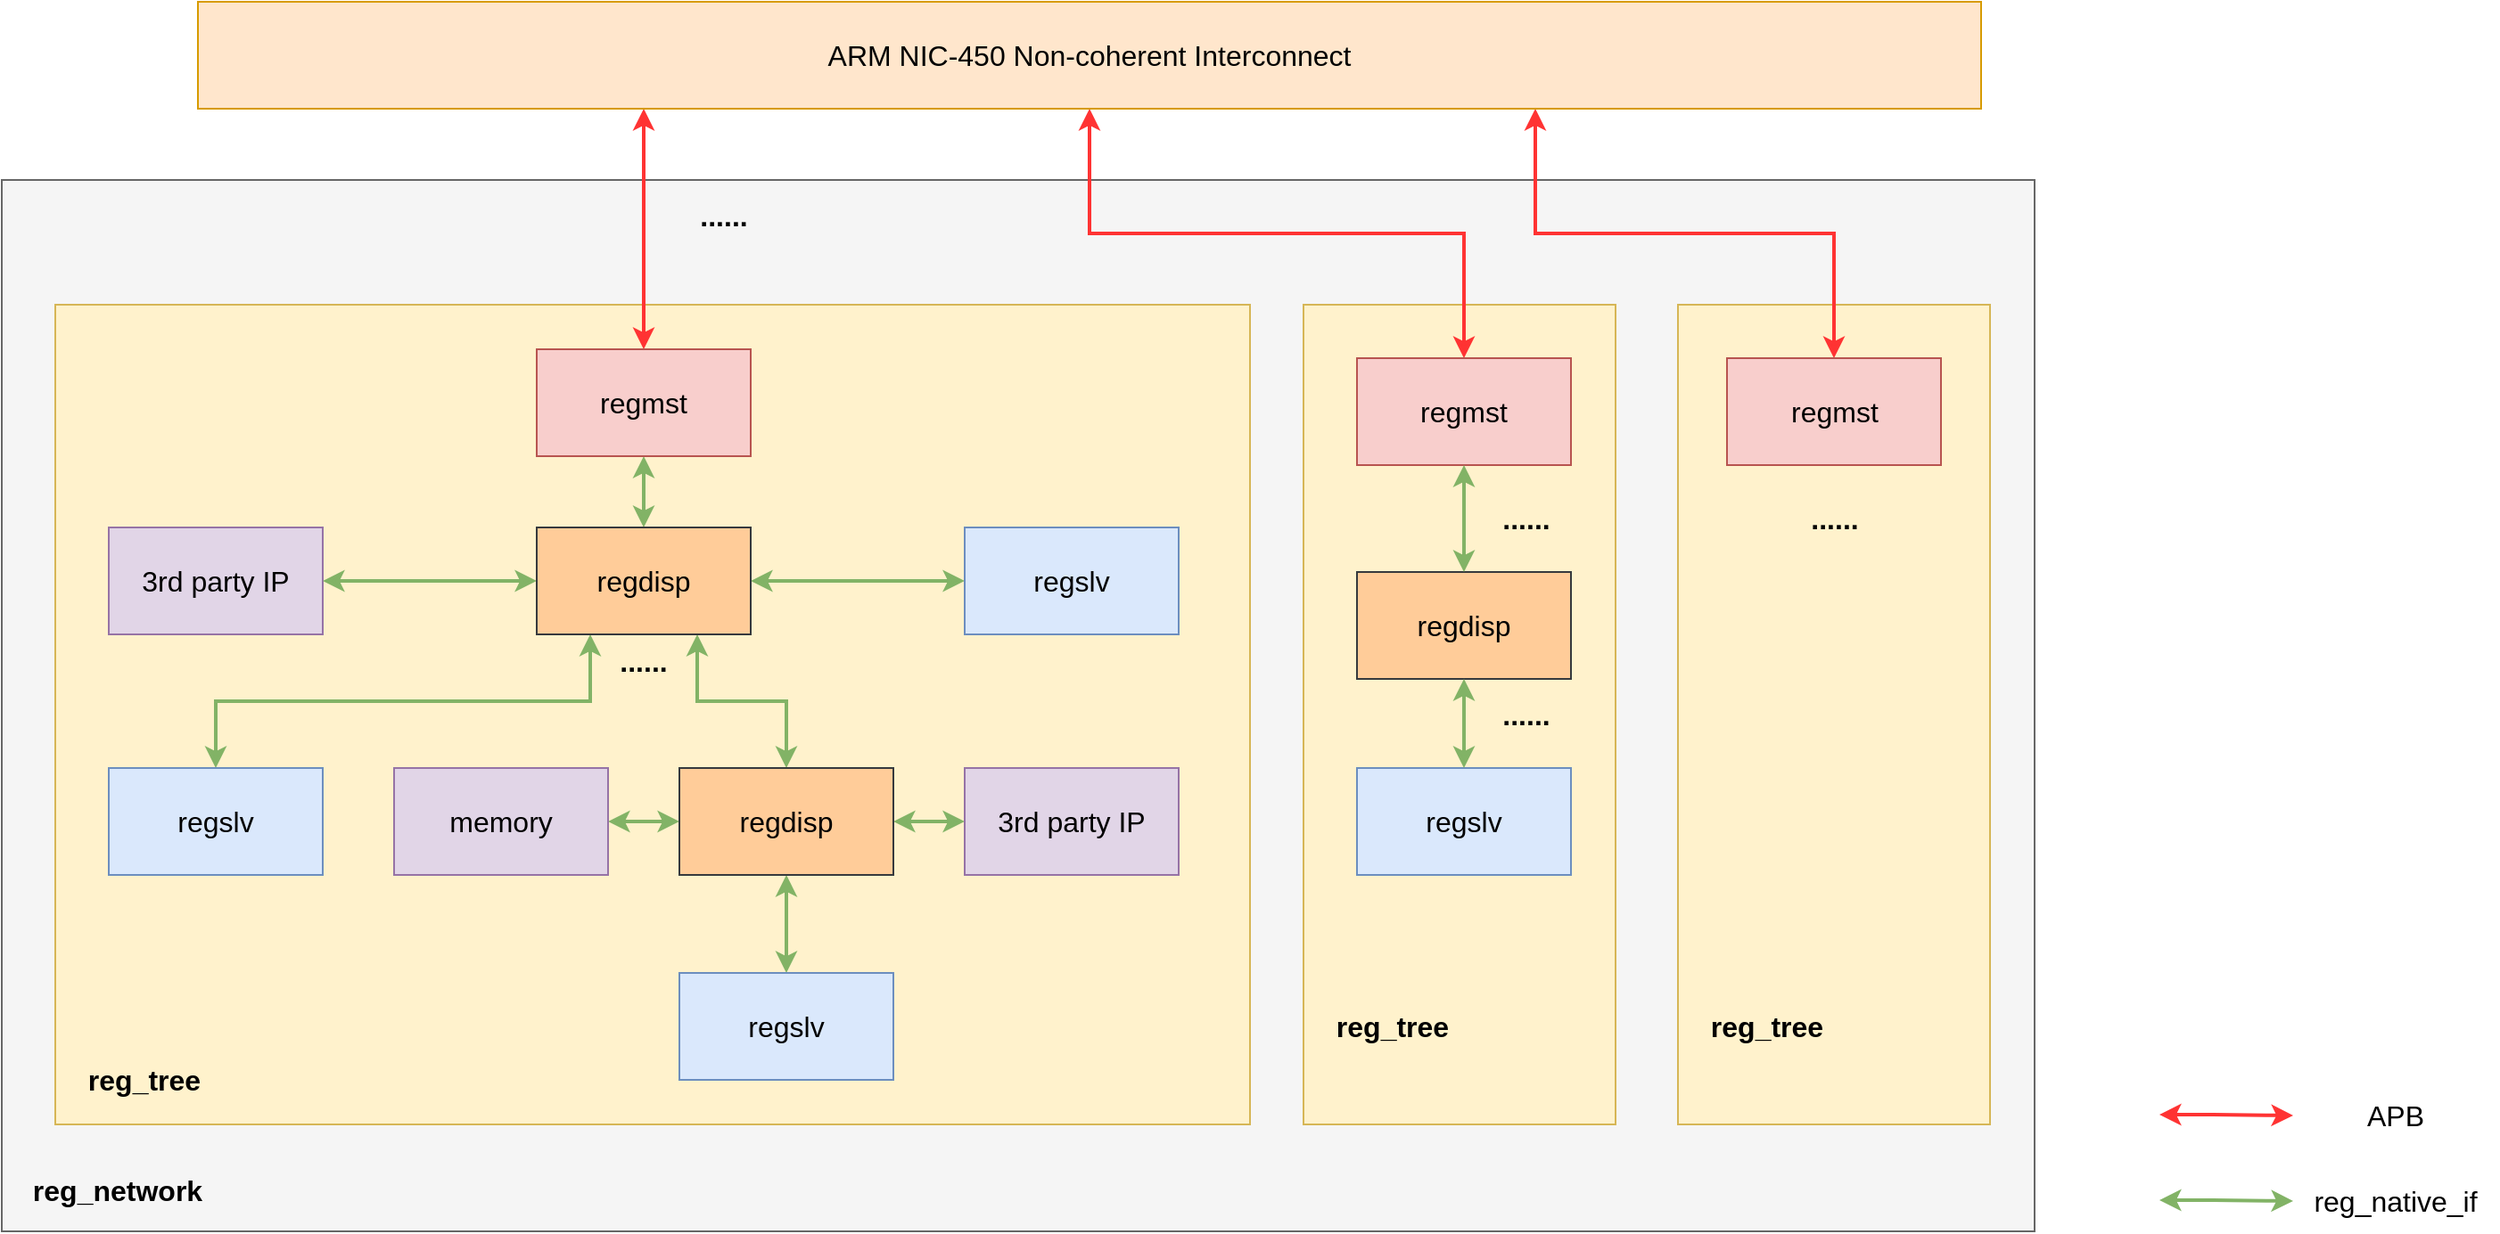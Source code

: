 <mxfile>
    <diagram id="1t-_wO7JJA0Vt9ppAdN1" name="第 1 页">
        <mxGraphModel dx="770" dy="575" grid="1" gridSize="10" guides="1" tooltips="1" connect="1" arrows="1" fold="1" page="1" pageScale="1" pageWidth="2336" pageHeight="1654" math="0" shadow="0">
            <root>
                <mxCell id="0"/>
                <mxCell id="1" parent="0"/>
                <mxCell id="54" value="" style="rounded=0;whiteSpace=wrap;html=1;fontSize=16;fillColor=#f5f5f5;fontColor=#333333;strokeColor=#666666;" parent="1" vertex="1">
                    <mxGeometry x="490" y="260" width="1140" height="590" as="geometry"/>
                </mxCell>
                <mxCell id="64" value="" style="group;fillColor=#fff2cc;strokeColor=#d6b656;container=0;" parent="1" vertex="1" connectable="0">
                    <mxGeometry x="1220" y="330" width="175" height="460" as="geometry"/>
                </mxCell>
                <mxCell id="47" value="" style="rounded=0;whiteSpace=wrap;html=1;fontSize=16;fillColor=#fff2cc;strokeColor=#d6b656;" parent="1" vertex="1">
                    <mxGeometry x="1430" y="330" width="175" height="460" as="geometry"/>
                </mxCell>
                <mxCell id="41" value="" style="rounded=0;whiteSpace=wrap;html=1;fontSize=16;fillColor=#fff2cc;strokeColor=#d6b656;" parent="1" vertex="1">
                    <mxGeometry x="520" y="330" width="670" height="460" as="geometry"/>
                </mxCell>
                <mxCell id="3" style="edgeStyle=orthogonalEdgeStyle;html=1;exitX=0.25;exitY=1;exitDx=0;exitDy=0;rounded=0;entryX=0.5;entryY=0;entryDx=0;entryDy=0;strokeWidth=2;strokeColor=#FF3333;fontStyle=0;fontSize=16;startArrow=classic;startFill=1;" parent="1" source="2" target="4" edge="1">
                    <mxGeometry relative="1" as="geometry">
                        <mxPoint x="770" y="340" as="targetPoint"/>
                    </mxGeometry>
                </mxCell>
                <mxCell id="26" style="edgeStyle=orthogonalEdgeStyle;rounded=0;html=1;exitX=0.5;exitY=1;exitDx=0;exitDy=0;entryX=0.5;entryY=0;entryDx=0;entryDy=0;fontSize=16;startArrow=classic;startFill=1;strokeColor=#FF3333;strokeWidth=2;" parent="1" source="2" target="5" edge="1">
                    <mxGeometry relative="1" as="geometry"/>
                </mxCell>
                <mxCell id="27" style="edgeStyle=orthogonalEdgeStyle;rounded=0;html=1;exitX=0.75;exitY=1;exitDx=0;exitDy=0;entryX=0.5;entryY=0;entryDx=0;entryDy=0;fontSize=16;startArrow=classic;startFill=1;strokeColor=#FF3333;strokeWidth=2;" parent="1" source="2" target="7" edge="1">
                    <mxGeometry relative="1" as="geometry"/>
                </mxCell>
                <mxCell id="2" value="&lt;span style=&quot;font-size: 16px&quot;&gt;ARM NIC-450 Non-coherent Interconnect&lt;/span&gt;" style="rounded=0;whiteSpace=wrap;html=1;fillColor=#ffe6cc;strokeColor=#d79b00;fontStyle=0;fontSize=16;" parent="1" vertex="1">
                    <mxGeometry x="600" y="160" width="1000" height="60" as="geometry"/>
                </mxCell>
                <mxCell id="69" style="edgeStyle=orthogonalEdgeStyle;rounded=0;html=1;exitX=0.5;exitY=1;exitDx=0;exitDy=0;startArrow=classic;startFill=1;strokeWidth=2;fillColor=#d5e8d4;strokeColor=#82b366;entryX=0.5;entryY=0;entryDx=0;entryDy=0;" parent="1" source="4" target="11" edge="1">
                    <mxGeometry relative="1" as="geometry">
                        <mxPoint x="850" y="445" as="targetPoint"/>
                    </mxGeometry>
                </mxCell>
                <mxCell id="4" value="regmst" style="rounded=0;whiteSpace=wrap;html=1;fillColor=#f8cecc;strokeColor=#b85450;fontStyle=0;fontSize=16;" parent="1" vertex="1">
                    <mxGeometry x="790" y="355" width="120" height="60" as="geometry"/>
                </mxCell>
                <mxCell id="7" value="regmst" style="rounded=0;whiteSpace=wrap;html=1;fillColor=#f8cecc;strokeColor=#b85450;fontStyle=0;fontSize=16;" parent="1" vertex="1">
                    <mxGeometry x="1457.5" y="360" width="120" height="60" as="geometry"/>
                </mxCell>
                <mxCell id="9" value="3rd party IP" style="rounded=0;whiteSpace=wrap;html=1;fontStyle=0;fontSize=16;fillColor=#e1d5e7;strokeColor=#9673a6;" parent="1" vertex="1">
                    <mxGeometry x="550" y="455" width="120" height="60" as="geometry"/>
                </mxCell>
                <mxCell id="31" style="edgeStyle=orthogonalEdgeStyle;rounded=0;html=1;exitX=0.25;exitY=1;exitDx=0;exitDy=0;fontSize=16;startArrow=classic;startFill=1;strokeColor=#82b366;strokeWidth=2;entryX=0.5;entryY=0;entryDx=0;entryDy=0;fillColor=#d5e8d4;" parent="1" source="11" target="20" edge="1">
                    <mxGeometry relative="1" as="geometry"/>
                </mxCell>
                <mxCell id="32" style="edgeStyle=orthogonalEdgeStyle;rounded=0;html=1;exitX=0.75;exitY=1;exitDx=0;exitDy=0;entryX=0.5;entryY=0;entryDx=0;entryDy=0;fontSize=16;startArrow=classic;startFill=1;strokeColor=#82b366;strokeWidth=2;fillColor=#d5e8d4;" parent="1" source="11" target="23" edge="1">
                    <mxGeometry relative="1" as="geometry"/>
                </mxCell>
                <mxCell id="72" style="edgeStyle=orthogonalEdgeStyle;rounded=0;html=1;exitX=1;exitY=0.5;exitDx=0;exitDy=0;fontSize=16;startArrow=classic;startFill=1;strokeWidth=2;fillColor=#d5e8d4;strokeColor=#82b366;" parent="1" source="11" target="71" edge="1">
                    <mxGeometry relative="1" as="geometry"/>
                </mxCell>
                <mxCell id="73" style="edgeStyle=orthogonalEdgeStyle;rounded=0;html=1;exitX=0;exitY=0.5;exitDx=0;exitDy=0;entryX=1;entryY=0.5;entryDx=0;entryDy=0;fontSize=16;startArrow=classic;startFill=1;strokeWidth=2;fillColor=#d5e8d4;strokeColor=#82b366;" parent="1" source="11" target="9" edge="1">
                    <mxGeometry relative="1" as="geometry"/>
                </mxCell>
                <mxCell id="11" value="regdisp" style="rounded=0;whiteSpace=wrap;html=1;fillColor=#ffcc99;strokeColor=#36393d;fontStyle=0;fontSize=16;" parent="1" vertex="1">
                    <mxGeometry x="790" y="455" width="120" height="60" as="geometry"/>
                </mxCell>
                <mxCell id="15" value="&lt;font style=&quot;font-size: 16px;&quot;&gt;&lt;span style=&quot;font-size: 16px;&quot;&gt;......&lt;/span&gt;&lt;/font&gt;" style="text;html=1;strokeColor=none;fillColor=none;align=center;verticalAlign=middle;whiteSpace=wrap;rounded=0;fontStyle=1;fontSize=16;" parent="1" vertex="1">
                    <mxGeometry x="825" y="520" width="50" height="20" as="geometry"/>
                </mxCell>
                <mxCell id="16" value="&lt;font style=&quot;font-size: 16px;&quot;&gt;&lt;span style=&quot;font-size: 16px;&quot;&gt;......&lt;/span&gt;&lt;/font&gt;" style="text;html=1;strokeColor=none;fillColor=none;align=center;verticalAlign=middle;whiteSpace=wrap;rounded=0;fontStyle=1;fontSize=16;" parent="1" vertex="1">
                    <mxGeometry x="870" y="270" width="50" height="20" as="geometry"/>
                </mxCell>
                <mxCell id="20" value="regslv" style="rounded=0;whiteSpace=wrap;html=1;fillColor=#dae8fc;strokeColor=#6c8ebf;fontStyle=0;fontSize=16;" parent="1" vertex="1">
                    <mxGeometry x="550" y="590" width="120" height="60" as="geometry"/>
                </mxCell>
                <mxCell id="67" style="edgeStyle=orthogonalEdgeStyle;rounded=0;html=1;startArrow=classic;startFill=1;strokeWidth=2;fillColor=#d5e8d4;strokeColor=#82b366;" parent="1" source="23" target="66" edge="1">
                    <mxGeometry relative="1" as="geometry"/>
                </mxCell>
                <mxCell id="76" style="edgeStyle=none;html=1;fillColor=#d5e8d4;strokeColor=#82b366;strokeWidth=2;startArrow=classic;startFill=1;" parent="1" source="23" target="75" edge="1">
                    <mxGeometry relative="1" as="geometry"/>
                </mxCell>
                <mxCell id="79" style="edgeStyle=none;html=1;exitX=1;exitY=0.5;exitDx=0;exitDy=0;entryX=0;entryY=0.5;entryDx=0;entryDy=0;startArrow=classic;startFill=1;strokeWidth=2;fillColor=#d5e8d4;strokeColor=#82b366;" parent="1" source="23" target="80" edge="1">
                    <mxGeometry relative="1" as="geometry">
                        <mxPoint x="1030" y="620" as="targetPoint"/>
                    </mxGeometry>
                </mxCell>
                <mxCell id="23" value="regdisp" style="rounded=0;whiteSpace=wrap;html=1;fillColor=#ffcc99;strokeColor=#36393d;fontStyle=0;fontSize=16;" parent="1" vertex="1">
                    <mxGeometry x="870" y="590" width="120" height="60" as="geometry"/>
                </mxCell>
                <mxCell id="34" value="&lt;font style=&quot;font-size: 16px;&quot;&gt;&lt;span style=&quot;font-size: 16px;&quot;&gt;......&lt;/span&gt;&lt;/font&gt;" style="text;html=1;strokeColor=none;fillColor=none;align=center;verticalAlign=middle;whiteSpace=wrap;rounded=0;fontStyle=1;fontSize=16;" parent="1" vertex="1">
                    <mxGeometry x="1492.5" y="440" width="50" height="20" as="geometry"/>
                </mxCell>
                <mxCell id="38" value="" style="group;fontSize=16;" parent="1" vertex="1" connectable="0">
                    <mxGeometry x="1730" y="770" width="160" height="30" as="geometry"/>
                </mxCell>
                <mxCell id="39" style="edgeStyle=orthogonalEdgeStyle;html=1;rounded=0;strokeWidth=2;strokeColor=#FF3333;fontStyle=0;fontSize=16;startArrow=classic;startFill=1;fillColor=#d5e8d4;" parent="38" edge="1">
                    <mxGeometry relative="1" as="geometry">
                        <mxPoint x="45" y="15" as="targetPoint"/>
                        <mxPoint x="-30" y="14.5" as="sourcePoint"/>
                        <Array as="points">
                            <mxPoint y="14.5"/>
                            <mxPoint y="14.5"/>
                        </Array>
                    </mxGeometry>
                </mxCell>
                <mxCell id="40" value="APB" style="text;html=1;strokeColor=none;fillColor=none;align=center;verticalAlign=middle;whiteSpace=wrap;rounded=0;fontSize=16;" parent="38" vertex="1">
                    <mxGeometry x="45" width="115" height="30" as="geometry"/>
                </mxCell>
                <mxCell id="42" value="reg_tree" style="text;html=1;strokeColor=none;fillColor=none;align=center;verticalAlign=middle;whiteSpace=wrap;rounded=0;fontSize=16;fontStyle=1" parent="1" vertex="1">
                    <mxGeometry x="530" y="750" width="80" height="30" as="geometry"/>
                </mxCell>
                <mxCell id="50" value="reg_tree" style="text;html=1;strokeColor=none;fillColor=none;align=center;verticalAlign=middle;whiteSpace=wrap;rounded=0;fontSize=16;fontStyle=1" parent="1" vertex="1">
                    <mxGeometry x="1440" y="720" width="80" height="30" as="geometry"/>
                </mxCell>
                <mxCell id="51" value="" style="group;fontSize=16;" parent="1" vertex="1" connectable="0">
                    <mxGeometry x="1730" y="818" width="160" height="30" as="geometry"/>
                </mxCell>
                <mxCell id="52" style="edgeStyle=orthogonalEdgeStyle;html=1;rounded=0;strokeWidth=2;strokeColor=#82b366;fontStyle=0;fontSize=16;startArrow=classic;startFill=1;fillColor=#d5e8d4;" parent="51" edge="1">
                    <mxGeometry relative="1" as="geometry">
                        <mxPoint x="45" y="15" as="targetPoint"/>
                        <mxPoint x="-30" y="14.5" as="sourcePoint"/>
                        <Array as="points">
                            <mxPoint y="14.5"/>
                            <mxPoint y="14.5"/>
                        </Array>
                    </mxGeometry>
                </mxCell>
                <mxCell id="53" value="reg_native_if" style="text;html=1;strokeColor=none;fillColor=none;align=center;verticalAlign=middle;whiteSpace=wrap;rounded=0;fontSize=16;" parent="51" vertex="1">
                    <mxGeometry x="45" width="115" height="30" as="geometry"/>
                </mxCell>
                <mxCell id="55" value="reg_network" style="text;html=1;strokeColor=none;fillColor=none;align=center;verticalAlign=middle;whiteSpace=wrap;rounded=0;fontSize=16;fontStyle=1" parent="1" vertex="1">
                    <mxGeometry x="500" y="812" width="110" height="30" as="geometry"/>
                </mxCell>
                <mxCell id="66" value="regslv" style="rounded=0;whiteSpace=wrap;html=1;fillColor=#dae8fc;strokeColor=#6c8ebf;fontStyle=0;fontSize=16;" parent="1" vertex="1">
                    <mxGeometry x="870" y="705" width="120" height="60" as="geometry"/>
                </mxCell>
                <mxCell id="5" value="regmst" style="rounded=0;whiteSpace=wrap;html=1;fillColor=#f8cecc;strokeColor=#b85450;fontStyle=0;fontSize=16;" parent="1" vertex="1">
                    <mxGeometry x="1250" y="360" width="120" height="60" as="geometry"/>
                </mxCell>
                <mxCell id="17" value="regdisp" style="rounded=0;whiteSpace=wrap;html=1;fillColor=#ffcc99;strokeColor=#36393d;fontStyle=0;fontSize=16;" parent="1" vertex="1">
                    <mxGeometry x="1250" y="480" width="120" height="60" as="geometry"/>
                </mxCell>
                <mxCell id="28" style="edgeStyle=orthogonalEdgeStyle;rounded=0;html=1;exitX=0.5;exitY=1;exitDx=0;exitDy=0;entryX=0.5;entryY=0;entryDx=0;entryDy=0;fontSize=16;startArrow=classic;startFill=1;strokeColor=#82b366;strokeWidth=2;fillColor=#d5e8d4;" parent="1" source="5" target="17" edge="1">
                    <mxGeometry relative="1" as="geometry"/>
                </mxCell>
                <mxCell id="33" value="&lt;font style=&quot;font-size: 16px;&quot;&gt;&lt;span style=&quot;font-size: 16px;&quot;&gt;......&lt;/span&gt;&lt;/font&gt;" style="text;html=1;strokeColor=none;fillColor=none;align=center;verticalAlign=middle;whiteSpace=wrap;rounded=0;fontStyle=1;fontSize=16;" parent="1" vertex="1">
                    <mxGeometry x="1320" y="550" width="50" height="20" as="geometry"/>
                </mxCell>
                <mxCell id="35" value="&lt;font style=&quot;font-size: 16px;&quot;&gt;&lt;span style=&quot;font-size: 16px;&quot;&gt;......&lt;/span&gt;&lt;/font&gt;" style="text;html=1;strokeColor=none;fillColor=none;align=center;verticalAlign=middle;whiteSpace=wrap;rounded=0;fontStyle=1;fontSize=16;" parent="1" vertex="1">
                    <mxGeometry x="1320" y="440" width="50" height="20" as="geometry"/>
                </mxCell>
                <mxCell id="46" value="reg_tree" style="text;html=1;strokeColor=none;fillColor=none;align=center;verticalAlign=middle;whiteSpace=wrap;rounded=0;fontSize=16;fontStyle=1" parent="1" vertex="1">
                    <mxGeometry x="1230" y="720" width="80" height="30" as="geometry"/>
                </mxCell>
                <mxCell id="60" value="regslv" style="rounded=0;whiteSpace=wrap;html=1;fillColor=#dae8fc;strokeColor=#6c8ebf;fontStyle=0;fontSize=16;" parent="1" vertex="1">
                    <mxGeometry x="1250" y="590" width="120" height="60" as="geometry"/>
                </mxCell>
                <mxCell id="62" style="edgeStyle=orthogonalEdgeStyle;rounded=0;html=1;exitX=0.5;exitY=1;exitDx=0;exitDy=0;fontSize=16;startArrow=classic;startFill=1;strokeColor=#82b366;strokeWidth=2;fillColor=#d5e8d4;entryX=0.5;entryY=0;entryDx=0;entryDy=0;" parent="1" source="17" target="60" edge="1">
                    <mxGeometry relative="1" as="geometry">
                        <mxPoint x="1310" y="550" as="sourcePoint"/>
                        <mxPoint x="1310" y="580" as="targetPoint"/>
                    </mxGeometry>
                </mxCell>
                <mxCell id="71" value="regslv" style="rounded=0;whiteSpace=wrap;html=1;fillColor=#dae8fc;strokeColor=#6c8ebf;fontStyle=0;fontSize=16;" parent="1" vertex="1">
                    <mxGeometry x="1030" y="455" width="120" height="60" as="geometry"/>
                </mxCell>
                <mxCell id="75" value="memory" style="rounded=0;whiteSpace=wrap;html=1;fontStyle=0;fontSize=16;fillColor=#e1d5e7;strokeColor=#9673a6;" parent="1" vertex="1">
                    <mxGeometry x="710" y="590" width="120" height="60" as="geometry"/>
                </mxCell>
                <mxCell id="80" value="3rd party IP" style="rounded=0;whiteSpace=wrap;html=1;fontStyle=0;fontSize=16;fillColor=#e1d5e7;strokeColor=#9673a6;" parent="1" vertex="1">
                    <mxGeometry x="1030" y="590" width="120" height="60" as="geometry"/>
                </mxCell>
            </root>
        </mxGraphModel>
    </diagram>
</mxfile>